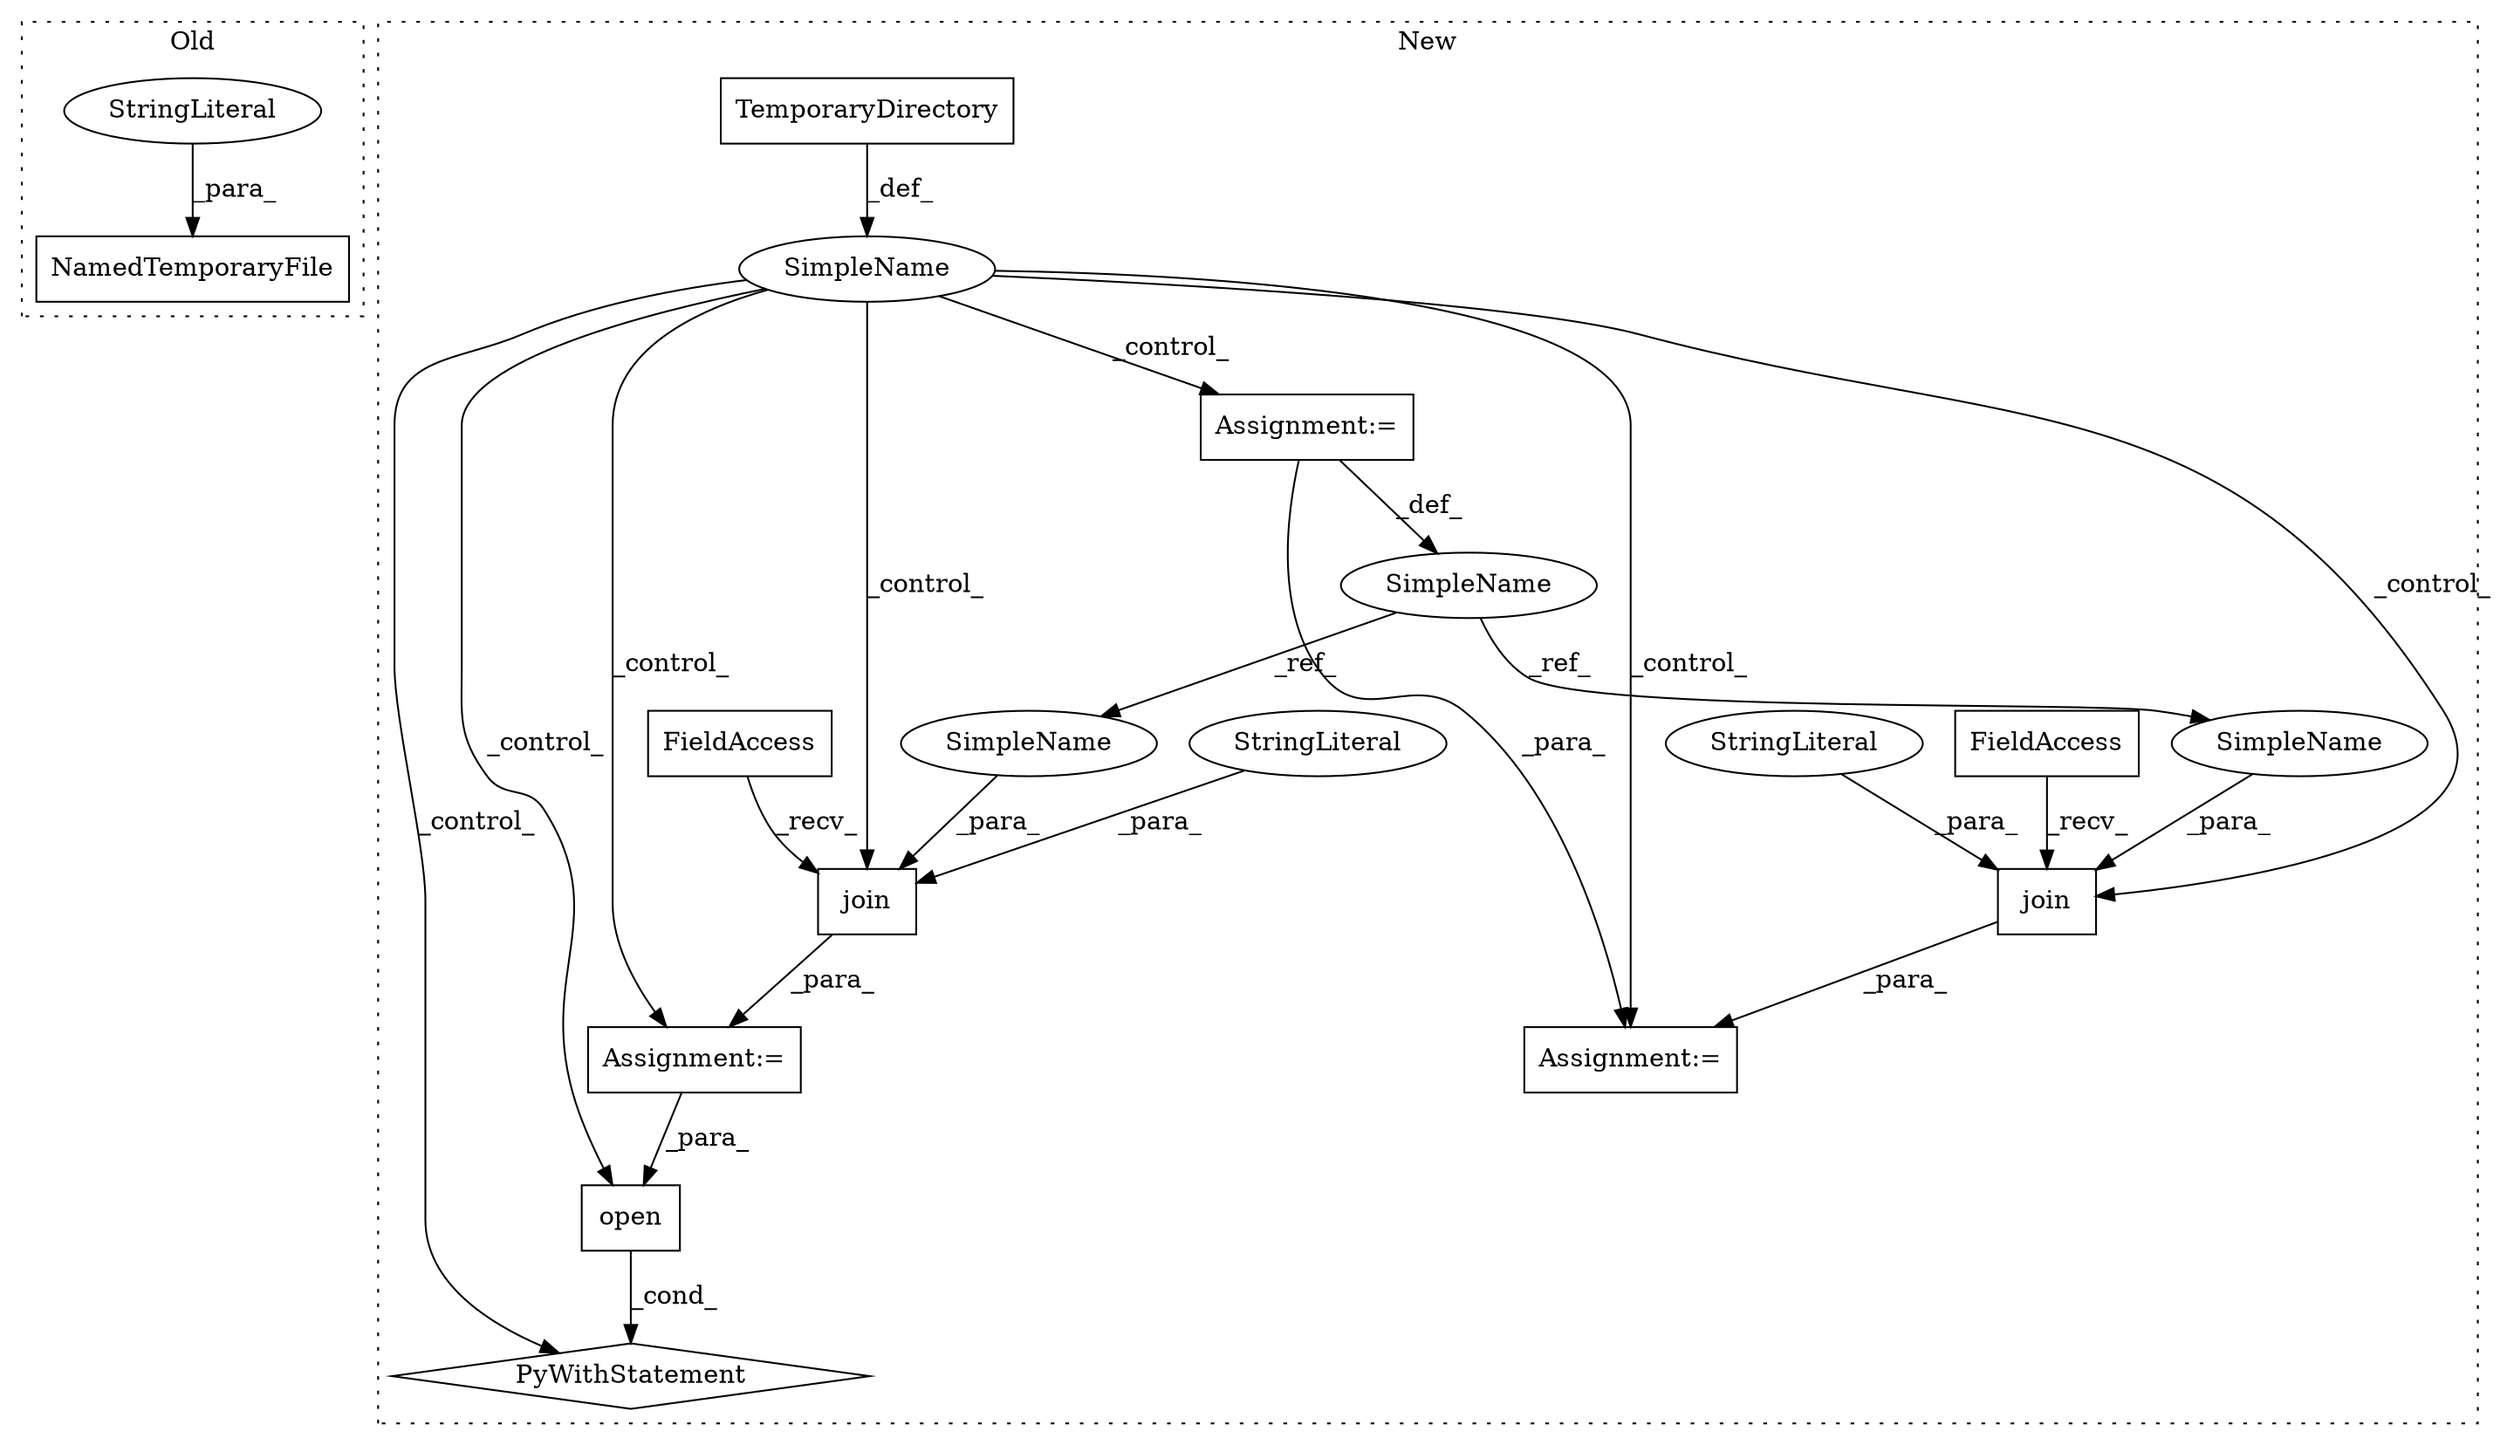 digraph G {
subgraph cluster0 {
1 [label="NamedTemporaryFile" a="32" s="2417,2447" l="19,1" shape="box"];
6 [label="StringLiteral" a="45" s="2444" l="3" shape="ellipse"];
label = "Old";
style="dotted";
}
subgraph cluster1 {
2 [label="TemporaryDirectory" a="32" s="2480" l="20" shape="box"];
3 [label="PyWithStatement" a="104" s="2710,2748" l="10,2" shape="diamond"];
4 [label="SimpleName" a="42" s="" l="" shape="ellipse"];
5 [label="open" a="32" s="2720,2747" l="5,1" shape="box"];
7 [label="Assignment:=" a="7" s="2551" l="1" shape="box"];
8 [label="Assignment:=" a="7" s="2514" l="7" shape="box"];
9 [label="join" a="32" s="2560,2584" l="5,1" shape="box"];
10 [label="StringLiteral" a="45" s="2573" l="11" shape="ellipse"];
11 [label="FieldAccess" a="22" s="2552" l="7" shape="box"];
12 [label="join" a="32" s="2676,2701" l="5,1" shape="box"];
13 [label="SimpleName" a="42" s="2514" l="7" shape="ellipse"];
14 [label="StringLiteral" a="45" s="2689" l="12" shape="ellipse"];
15 [label="FieldAccess" a="22" s="2668" l="7" shape="box"];
16 [label="Assignment:=" a="7" s="2667" l="1" shape="box"];
17 [label="SimpleName" a="42" s="2681" l="7" shape="ellipse"];
18 [label="SimpleName" a="42" s="2565" l="7" shape="ellipse"];
label = "New";
style="dotted";
}
2 -> 4 [label="_def_"];
4 -> 16 [label="_control_"];
4 -> 3 [label="_control_"];
4 -> 5 [label="_control_"];
4 -> 8 [label="_control_"];
4 -> 9 [label="_control_"];
4 -> 12 [label="_control_"];
4 -> 7 [label="_control_"];
5 -> 3 [label="_cond_"];
6 -> 1 [label="_para_"];
7 -> 5 [label="_para_"];
8 -> 13 [label="_def_"];
8 -> 16 [label="_para_"];
9 -> 7 [label="_para_"];
10 -> 9 [label="_para_"];
11 -> 9 [label="_recv_"];
12 -> 16 [label="_para_"];
13 -> 18 [label="_ref_"];
13 -> 17 [label="_ref_"];
14 -> 12 [label="_para_"];
15 -> 12 [label="_recv_"];
17 -> 12 [label="_para_"];
18 -> 9 [label="_para_"];
}
